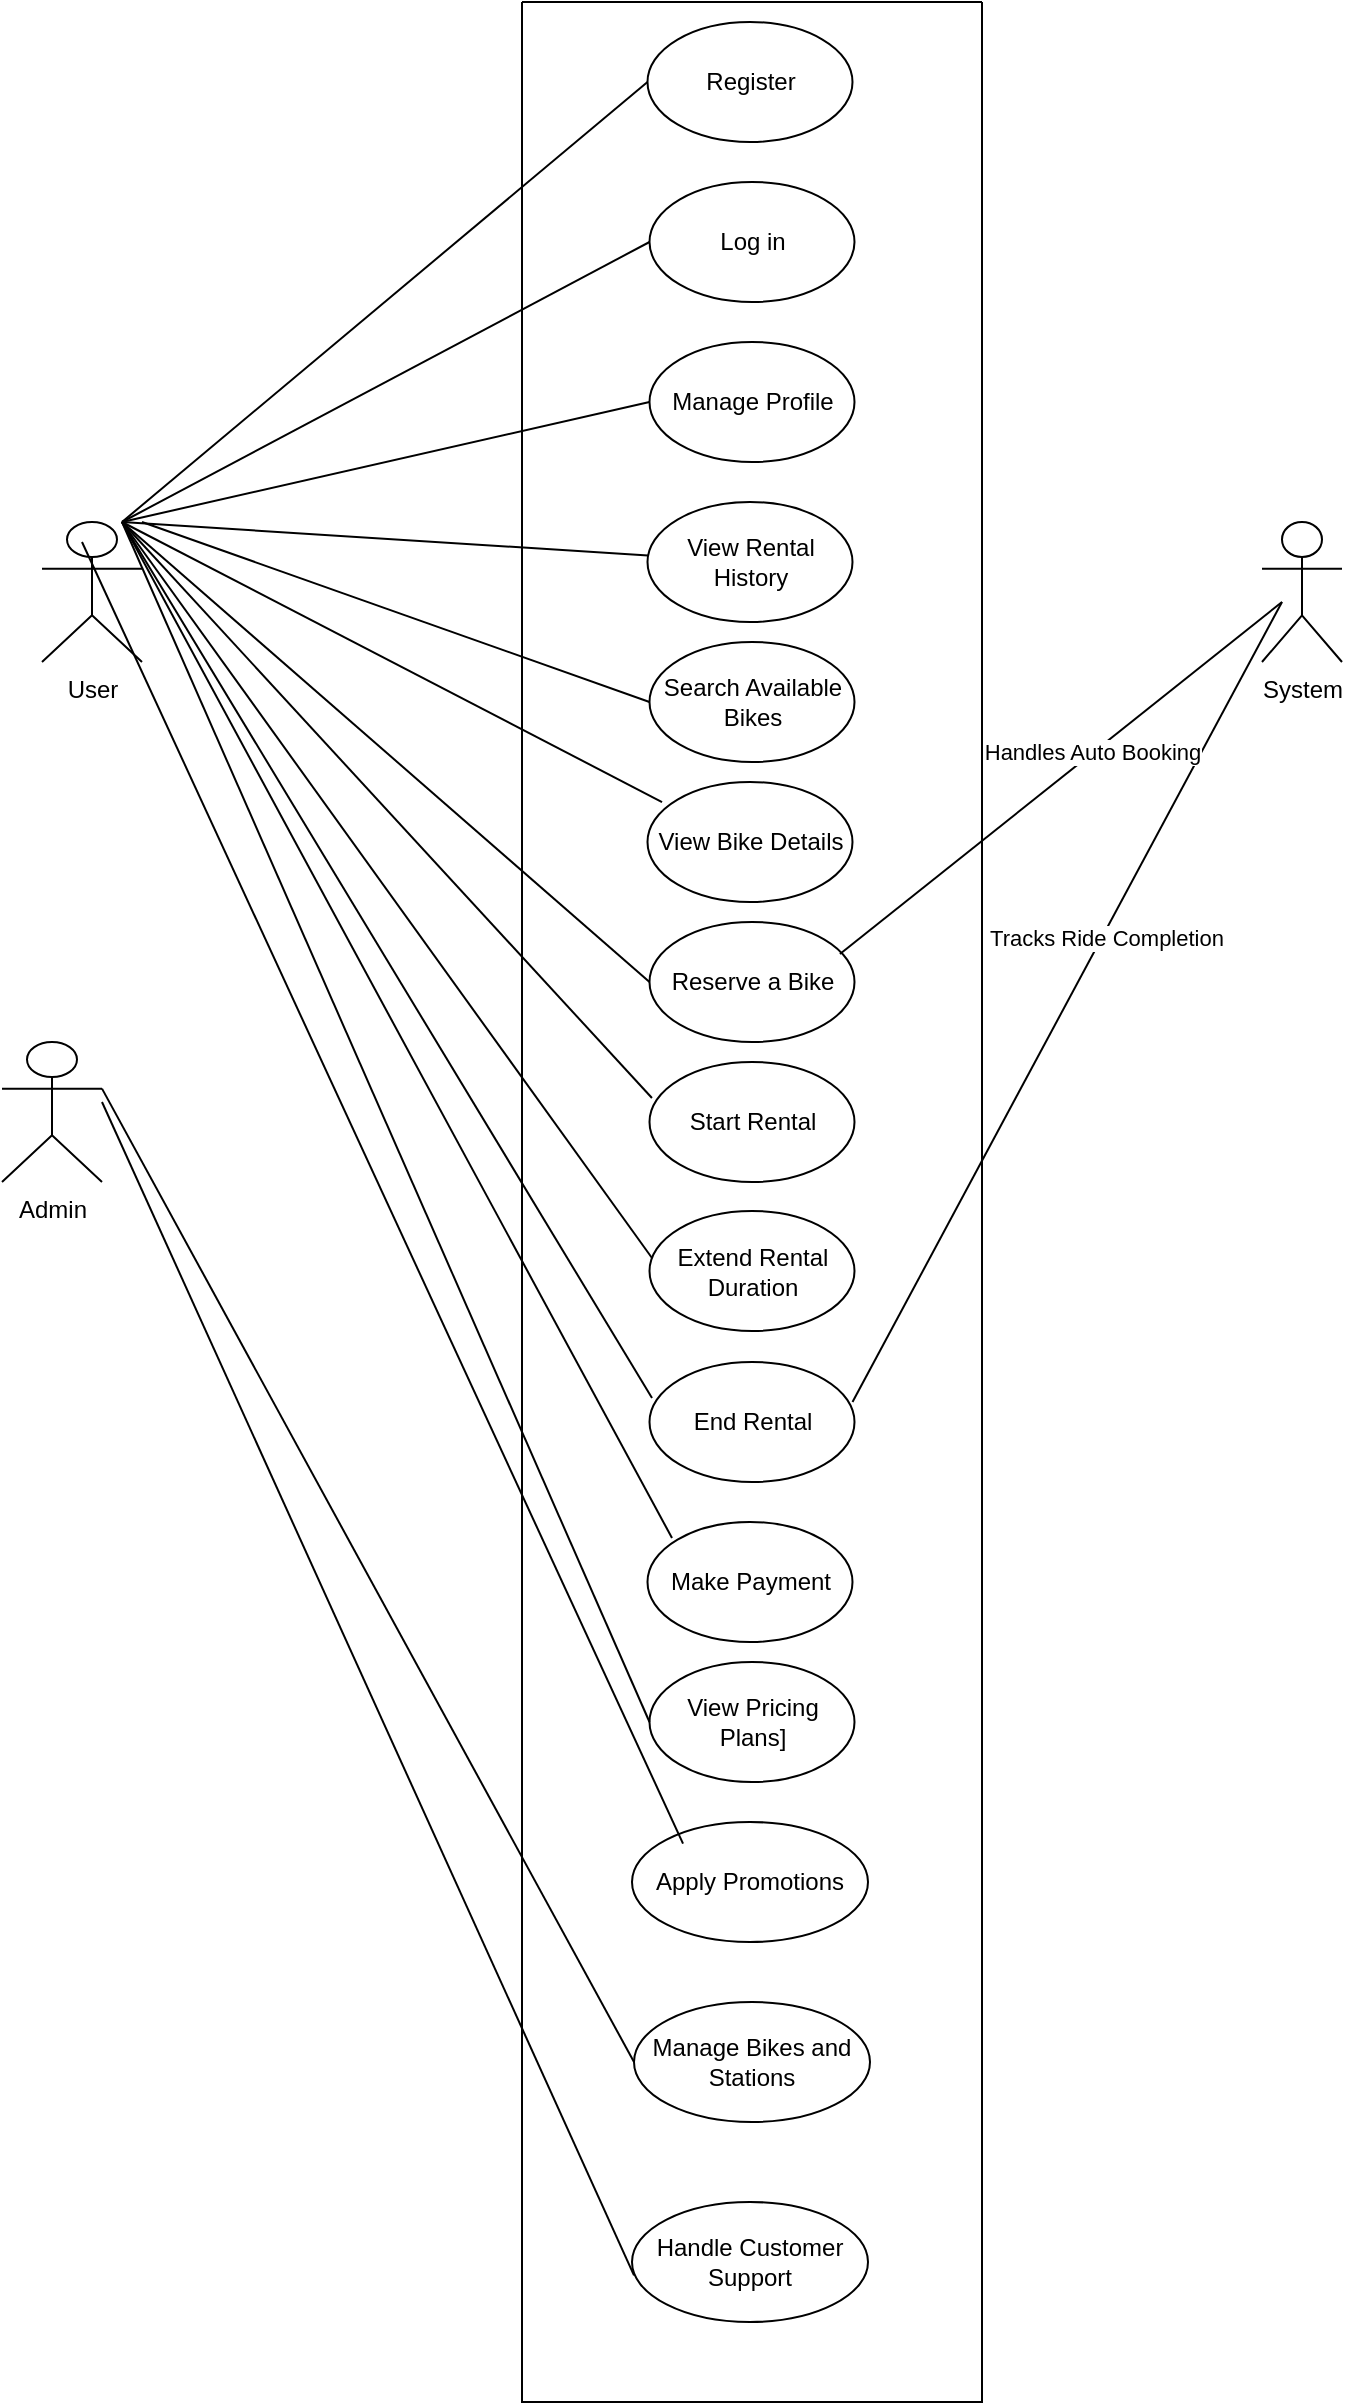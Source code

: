 <mxfile version="26.0.16">
  <diagram id="C5RBs43oDa-KdzZeNtuy" name="Page-1">
    <mxGraphModel dx="880" dy="1637" grid="1" gridSize="10" guides="1" tooltips="1" connect="1" arrows="1" fold="1" page="1" pageScale="1" pageWidth="827" pageHeight="1169" math="0" shadow="0">
      <root>
        <mxCell id="WIyWlLk6GJQsqaUBKTNV-0" />
        <mxCell id="WIyWlLk6GJQsqaUBKTNV-1" parent="WIyWlLk6GJQsqaUBKTNV-0" />
        <mxCell id="kn5l2HJR6OhcNnQXECwI-0" value="" style="swimlane;startSize=0;" vertex="1" parent="WIyWlLk6GJQsqaUBKTNV-1">
          <mxGeometry x="310" y="-80" width="230" height="1200" as="geometry" />
        </mxCell>
        <mxCell id="kn5l2HJR6OhcNnQXECwI-28" value="Register" style="ellipse;whiteSpace=wrap;html=1;" vertex="1" parent="kn5l2HJR6OhcNnQXECwI-0">
          <mxGeometry x="62.75" y="10" width="102.5" height="60" as="geometry" />
        </mxCell>
        <mxCell id="kn5l2HJR6OhcNnQXECwI-29" value="Log in" style="ellipse;whiteSpace=wrap;html=1;" vertex="1" parent="kn5l2HJR6OhcNnQXECwI-0">
          <mxGeometry x="63.75" y="90" width="102.5" height="60" as="geometry" />
        </mxCell>
        <mxCell id="kn5l2HJR6OhcNnQXECwI-30" value="Manage Profile" style="ellipse;whiteSpace=wrap;html=1;" vertex="1" parent="kn5l2HJR6OhcNnQXECwI-0">
          <mxGeometry x="63.75" y="170" width="102.5" height="60" as="geometry" />
        </mxCell>
        <mxCell id="kn5l2HJR6OhcNnQXECwI-31" value="View Rental History" style="ellipse;whiteSpace=wrap;html=1;" vertex="1" parent="kn5l2HJR6OhcNnQXECwI-0">
          <mxGeometry x="62.75" y="250" width="102.5" height="60" as="geometry" />
        </mxCell>
        <mxCell id="kn5l2HJR6OhcNnQXECwI-32" value="Search Available Bikes" style="ellipse;whiteSpace=wrap;html=1;" vertex="1" parent="kn5l2HJR6OhcNnQXECwI-0">
          <mxGeometry x="63.75" y="320" width="102.5" height="60" as="geometry" />
        </mxCell>
        <mxCell id="kn5l2HJR6OhcNnQXECwI-33" value="View Bike Details" style="ellipse;whiteSpace=wrap;html=1;" vertex="1" parent="kn5l2HJR6OhcNnQXECwI-0">
          <mxGeometry x="62.75" y="390" width="102.5" height="60" as="geometry" />
        </mxCell>
        <mxCell id="kn5l2HJR6OhcNnQXECwI-40" value="Reserve a Bike" style="ellipse;whiteSpace=wrap;html=1;" vertex="1" parent="kn5l2HJR6OhcNnQXECwI-0">
          <mxGeometry x="63.75" y="460" width="102.5" height="60" as="geometry" />
        </mxCell>
        <mxCell id="kn5l2HJR6OhcNnQXECwI-41" value="Start Rental" style="ellipse;whiteSpace=wrap;html=1;" vertex="1" parent="kn5l2HJR6OhcNnQXECwI-0">
          <mxGeometry x="63.75" y="530" width="102.5" height="60" as="geometry" />
        </mxCell>
        <mxCell id="kn5l2HJR6OhcNnQXECwI-42" value="Extend Rental Duration" style="ellipse;whiteSpace=wrap;html=1;" vertex="1" parent="kn5l2HJR6OhcNnQXECwI-0">
          <mxGeometry x="63.75" y="604.5" width="102.5" height="60" as="geometry" />
        </mxCell>
        <mxCell id="kn5l2HJR6OhcNnQXECwI-43" value="End Rental" style="ellipse;whiteSpace=wrap;html=1;" vertex="1" parent="kn5l2HJR6OhcNnQXECwI-0">
          <mxGeometry x="63.75" y="680" width="102.5" height="60" as="geometry" />
        </mxCell>
        <mxCell id="kn5l2HJR6OhcNnQXECwI-44" value="Make Payment" style="ellipse;whiteSpace=wrap;html=1;" vertex="1" parent="kn5l2HJR6OhcNnQXECwI-0">
          <mxGeometry x="62.75" y="760" width="102.5" height="60" as="geometry" />
        </mxCell>
        <mxCell id="kn5l2HJR6OhcNnQXECwI-45" value="View Pricing Plans]" style="ellipse;whiteSpace=wrap;html=1;" vertex="1" parent="kn5l2HJR6OhcNnQXECwI-0">
          <mxGeometry x="63.75" y="830" width="102.5" height="60" as="geometry" />
        </mxCell>
        <mxCell id="kn5l2HJR6OhcNnQXECwI-46" value="Apply Promotions" style="ellipse;whiteSpace=wrap;html=1;" vertex="1" parent="kn5l2HJR6OhcNnQXECwI-0">
          <mxGeometry x="55" y="910" width="118" height="60" as="geometry" />
        </mxCell>
        <mxCell id="kn5l2HJR6OhcNnQXECwI-47" value="Manage Bikes and Stations" style="ellipse;whiteSpace=wrap;html=1;" vertex="1" parent="kn5l2HJR6OhcNnQXECwI-0">
          <mxGeometry x="56" y="1000" width="118" height="60" as="geometry" />
        </mxCell>
        <mxCell id="kn5l2HJR6OhcNnQXECwI-57" value="" style="endArrow=none;html=1;rounded=0;entryX=0.012;entryY=0.3;entryDx=0;entryDy=0;entryPerimeter=0;" edge="1" parent="kn5l2HJR6OhcNnQXECwI-0">
          <mxGeometry width="50" height="50" relative="1" as="geometry">
            <mxPoint x="-200" y="260" as="sourcePoint" />
            <mxPoint x="65" y="628" as="targetPoint" />
          </mxGeometry>
        </mxCell>
        <mxCell id="kn5l2HJR6OhcNnQXECwI-65" value="" style="endArrow=none;html=1;rounded=0;" edge="1" parent="kn5l2HJR6OhcNnQXECwI-0">
          <mxGeometry width="50" height="50" relative="1" as="geometry">
            <mxPoint x="165.25" y="700" as="sourcePoint" />
            <mxPoint x="380" y="300" as="targetPoint" />
          </mxGeometry>
        </mxCell>
        <mxCell id="kn5l2HJR6OhcNnQXECwI-66" value="Tracks Ride Completion" style="edgeLabel;html=1;align=center;verticalAlign=middle;resizable=0;points=[];" vertex="1" connectable="0" parent="kn5l2HJR6OhcNnQXECwI-65">
          <mxGeometry x="0.165" y="-2" relative="1" as="geometry">
            <mxPoint as="offset" />
          </mxGeometry>
        </mxCell>
        <mxCell id="kn5l2HJR6OhcNnQXECwI-68" value="Handle Customer Support" style="ellipse;whiteSpace=wrap;html=1;" vertex="1" parent="kn5l2HJR6OhcNnQXECwI-0">
          <mxGeometry x="55" y="1100" width="118" height="60" as="geometry" />
        </mxCell>
        <mxCell id="kn5l2HJR6OhcNnQXECwI-60" value="" style="endArrow=none;html=1;rounded=0;entryX=0;entryY=0.5;entryDx=0;entryDy=0;" edge="1" parent="kn5l2HJR6OhcNnQXECwI-0">
          <mxGeometry width="50" height="50" relative="1" as="geometry">
            <mxPoint x="-210" y="550" as="sourcePoint" />
            <mxPoint x="56" y="1136.67" as="targetPoint" />
          </mxGeometry>
        </mxCell>
        <mxCell id="kn5l2HJR6OhcNnQXECwI-1" value="User" style="shape=umlActor;verticalLabelPosition=bottom;verticalAlign=top;html=1;outlineConnect=0;" vertex="1" parent="WIyWlLk6GJQsqaUBKTNV-1">
          <mxGeometry x="70" y="180" width="50" height="70" as="geometry" />
        </mxCell>
        <mxCell id="kn5l2HJR6OhcNnQXECwI-2" value="System" style="shape=umlActor;verticalLabelPosition=bottom;verticalAlign=top;html=1;outlineConnect=0;" vertex="1" parent="WIyWlLk6GJQsqaUBKTNV-1">
          <mxGeometry x="680" y="180" width="40" height="70" as="geometry" />
        </mxCell>
        <mxCell id="kn5l2HJR6OhcNnQXECwI-3" value="Admin" style="shape=umlActor;verticalLabelPosition=bottom;verticalAlign=top;html=1;outlineConnect=0;" vertex="1" parent="WIyWlLk6GJQsqaUBKTNV-1">
          <mxGeometry x="50" y="440" width="50" height="70" as="geometry" />
        </mxCell>
        <mxCell id="kn5l2HJR6OhcNnQXECwI-48" value="" style="endArrow=none;html=1;rounded=0;entryX=0;entryY=0.5;entryDx=0;entryDy=0;" edge="1" parent="WIyWlLk6GJQsqaUBKTNV-1" target="kn5l2HJR6OhcNnQXECwI-28">
          <mxGeometry width="50" height="50" relative="1" as="geometry">
            <mxPoint x="110" y="180" as="sourcePoint" />
            <mxPoint x="160" y="130" as="targetPoint" />
          </mxGeometry>
        </mxCell>
        <mxCell id="kn5l2HJR6OhcNnQXECwI-49" value="" style="endArrow=none;html=1;rounded=0;entryX=0;entryY=0.5;entryDx=0;entryDy=0;" edge="1" parent="WIyWlLk6GJQsqaUBKTNV-1" target="kn5l2HJR6OhcNnQXECwI-29">
          <mxGeometry width="50" height="50" relative="1" as="geometry">
            <mxPoint x="110" y="180" as="sourcePoint" />
            <mxPoint x="383" y="-30" as="targetPoint" />
          </mxGeometry>
        </mxCell>
        <mxCell id="kn5l2HJR6OhcNnQXECwI-50" value="" style="endArrow=none;html=1;rounded=0;entryX=0;entryY=0.5;entryDx=0;entryDy=0;" edge="1" parent="WIyWlLk6GJQsqaUBKTNV-1" target="kn5l2HJR6OhcNnQXECwI-45">
          <mxGeometry width="50" height="50" relative="1" as="geometry">
            <mxPoint x="110" y="180" as="sourcePoint" />
            <mxPoint x="440" y="580" as="targetPoint" />
          </mxGeometry>
        </mxCell>
        <mxCell id="kn5l2HJR6OhcNnQXECwI-51" value="" style="endArrow=none;html=1;rounded=0;entryX=0;entryY=0.5;entryDx=0;entryDy=0;" edge="1" parent="WIyWlLk6GJQsqaUBKTNV-1" target="kn5l2HJR6OhcNnQXECwI-30">
          <mxGeometry width="50" height="50" relative="1" as="geometry">
            <mxPoint x="110" y="180" as="sourcePoint" />
            <mxPoint x="440" y="190" as="targetPoint" />
          </mxGeometry>
        </mxCell>
        <mxCell id="kn5l2HJR6OhcNnQXECwI-52" value="" style="endArrow=none;html=1;rounded=0;" edge="1" parent="WIyWlLk6GJQsqaUBKTNV-1" target="kn5l2HJR6OhcNnQXECwI-31">
          <mxGeometry width="50" height="50" relative="1" as="geometry">
            <mxPoint x="110" y="180" as="sourcePoint" />
            <mxPoint x="384" y="130" as="targetPoint" />
          </mxGeometry>
        </mxCell>
        <mxCell id="kn5l2HJR6OhcNnQXECwI-53" value="" style="endArrow=none;html=1;rounded=0;entryX=0;entryY=0.5;entryDx=0;entryDy=0;" edge="1" parent="WIyWlLk6GJQsqaUBKTNV-1" target="kn5l2HJR6OhcNnQXECwI-32">
          <mxGeometry width="50" height="50" relative="1" as="geometry">
            <mxPoint x="120" y="180" as="sourcePoint" />
            <mxPoint x="394" y="140" as="targetPoint" />
          </mxGeometry>
        </mxCell>
        <mxCell id="kn5l2HJR6OhcNnQXECwI-54" value="" style="endArrow=none;html=1;rounded=0;entryX=0.071;entryY=0.167;entryDx=0;entryDy=0;entryPerimeter=0;" edge="1" parent="WIyWlLk6GJQsqaUBKTNV-1" target="kn5l2HJR6OhcNnQXECwI-33">
          <mxGeometry width="50" height="50" relative="1" as="geometry">
            <mxPoint x="110" y="180" as="sourcePoint" />
            <mxPoint x="404" y="150" as="targetPoint" />
          </mxGeometry>
        </mxCell>
        <mxCell id="kn5l2HJR6OhcNnQXECwI-55" value="" style="endArrow=none;html=1;rounded=0;entryX=0;entryY=0.5;entryDx=0;entryDy=0;" edge="1" parent="WIyWlLk6GJQsqaUBKTNV-1" target="kn5l2HJR6OhcNnQXECwI-40">
          <mxGeometry width="50" height="50" relative="1" as="geometry">
            <mxPoint x="110" y="180" as="sourcePoint" />
            <mxPoint x="414" y="160" as="targetPoint" />
          </mxGeometry>
        </mxCell>
        <mxCell id="kn5l2HJR6OhcNnQXECwI-56" value="" style="endArrow=none;html=1;rounded=0;entryX=0.012;entryY=0.3;entryDx=0;entryDy=0;entryPerimeter=0;" edge="1" parent="WIyWlLk6GJQsqaUBKTNV-1" target="kn5l2HJR6OhcNnQXECwI-41">
          <mxGeometry width="50" height="50" relative="1" as="geometry">
            <mxPoint x="110" y="180" as="sourcePoint" />
            <mxPoint x="424" y="170" as="targetPoint" />
          </mxGeometry>
        </mxCell>
        <mxCell id="kn5l2HJR6OhcNnQXECwI-58" value="" style="endArrow=none;html=1;rounded=0;entryX=0.012;entryY=0.3;entryDx=0;entryDy=0;entryPerimeter=0;" edge="1" parent="WIyWlLk6GJQsqaUBKTNV-1">
          <mxGeometry width="50" height="50" relative="1" as="geometry">
            <mxPoint x="110" y="180" as="sourcePoint" />
            <mxPoint x="375" y="618" as="targetPoint" />
          </mxGeometry>
        </mxCell>
        <mxCell id="kn5l2HJR6OhcNnQXECwI-59" value="" style="endArrow=none;html=1;rounded=0;entryX=0.012;entryY=0.3;entryDx=0;entryDy=0;entryPerimeter=0;" edge="1" parent="WIyWlLk6GJQsqaUBKTNV-1">
          <mxGeometry width="50" height="50" relative="1" as="geometry">
            <mxPoint x="110" y="180" as="sourcePoint" />
            <mxPoint x="385" y="688" as="targetPoint" />
          </mxGeometry>
        </mxCell>
        <mxCell id="kn5l2HJR6OhcNnQXECwI-62" value="" style="endArrow=none;html=1;rounded=0;entryX=0;entryY=0.5;entryDx=0;entryDy=0;exitX=1;exitY=0.333;exitDx=0;exitDy=0;exitPerimeter=0;" edge="1" parent="WIyWlLk6GJQsqaUBKTNV-1" source="kn5l2HJR6OhcNnQXECwI-3" target="kn5l2HJR6OhcNnQXECwI-47">
          <mxGeometry width="50" height="50" relative="1" as="geometry">
            <mxPoint x="100" y="660" as="sourcePoint" />
            <mxPoint x="150" y="610" as="targetPoint" />
          </mxGeometry>
        </mxCell>
        <mxCell id="kn5l2HJR6OhcNnQXECwI-63" value="" style="endArrow=none;html=1;rounded=0;exitX=0.929;exitY=0.267;exitDx=0;exitDy=0;exitPerimeter=0;" edge="1" parent="WIyWlLk6GJQsqaUBKTNV-1" source="kn5l2HJR6OhcNnQXECwI-40">
          <mxGeometry width="50" height="50" relative="1" as="geometry">
            <mxPoint x="640" y="270" as="sourcePoint" />
            <mxPoint x="690" y="220" as="targetPoint" />
          </mxGeometry>
        </mxCell>
        <mxCell id="kn5l2HJR6OhcNnQXECwI-64" value="Handles Auto Booking" style="edgeLabel;html=1;align=center;verticalAlign=middle;resizable=0;points=[];" vertex="1" connectable="0" parent="kn5l2HJR6OhcNnQXECwI-63">
          <mxGeometry x="0.148" y="1" relative="1" as="geometry">
            <mxPoint as="offset" />
          </mxGeometry>
        </mxCell>
        <mxCell id="kn5l2HJR6OhcNnQXECwI-67" value="" style="endArrow=none;html=1;rounded=0;" edge="1" parent="WIyWlLk6GJQsqaUBKTNV-1">
          <mxGeometry width="50" height="50" relative="1" as="geometry">
            <mxPoint x="390.514" y="840.794" as="sourcePoint" />
            <mxPoint x="90" y="190" as="targetPoint" />
          </mxGeometry>
        </mxCell>
      </root>
    </mxGraphModel>
  </diagram>
</mxfile>
